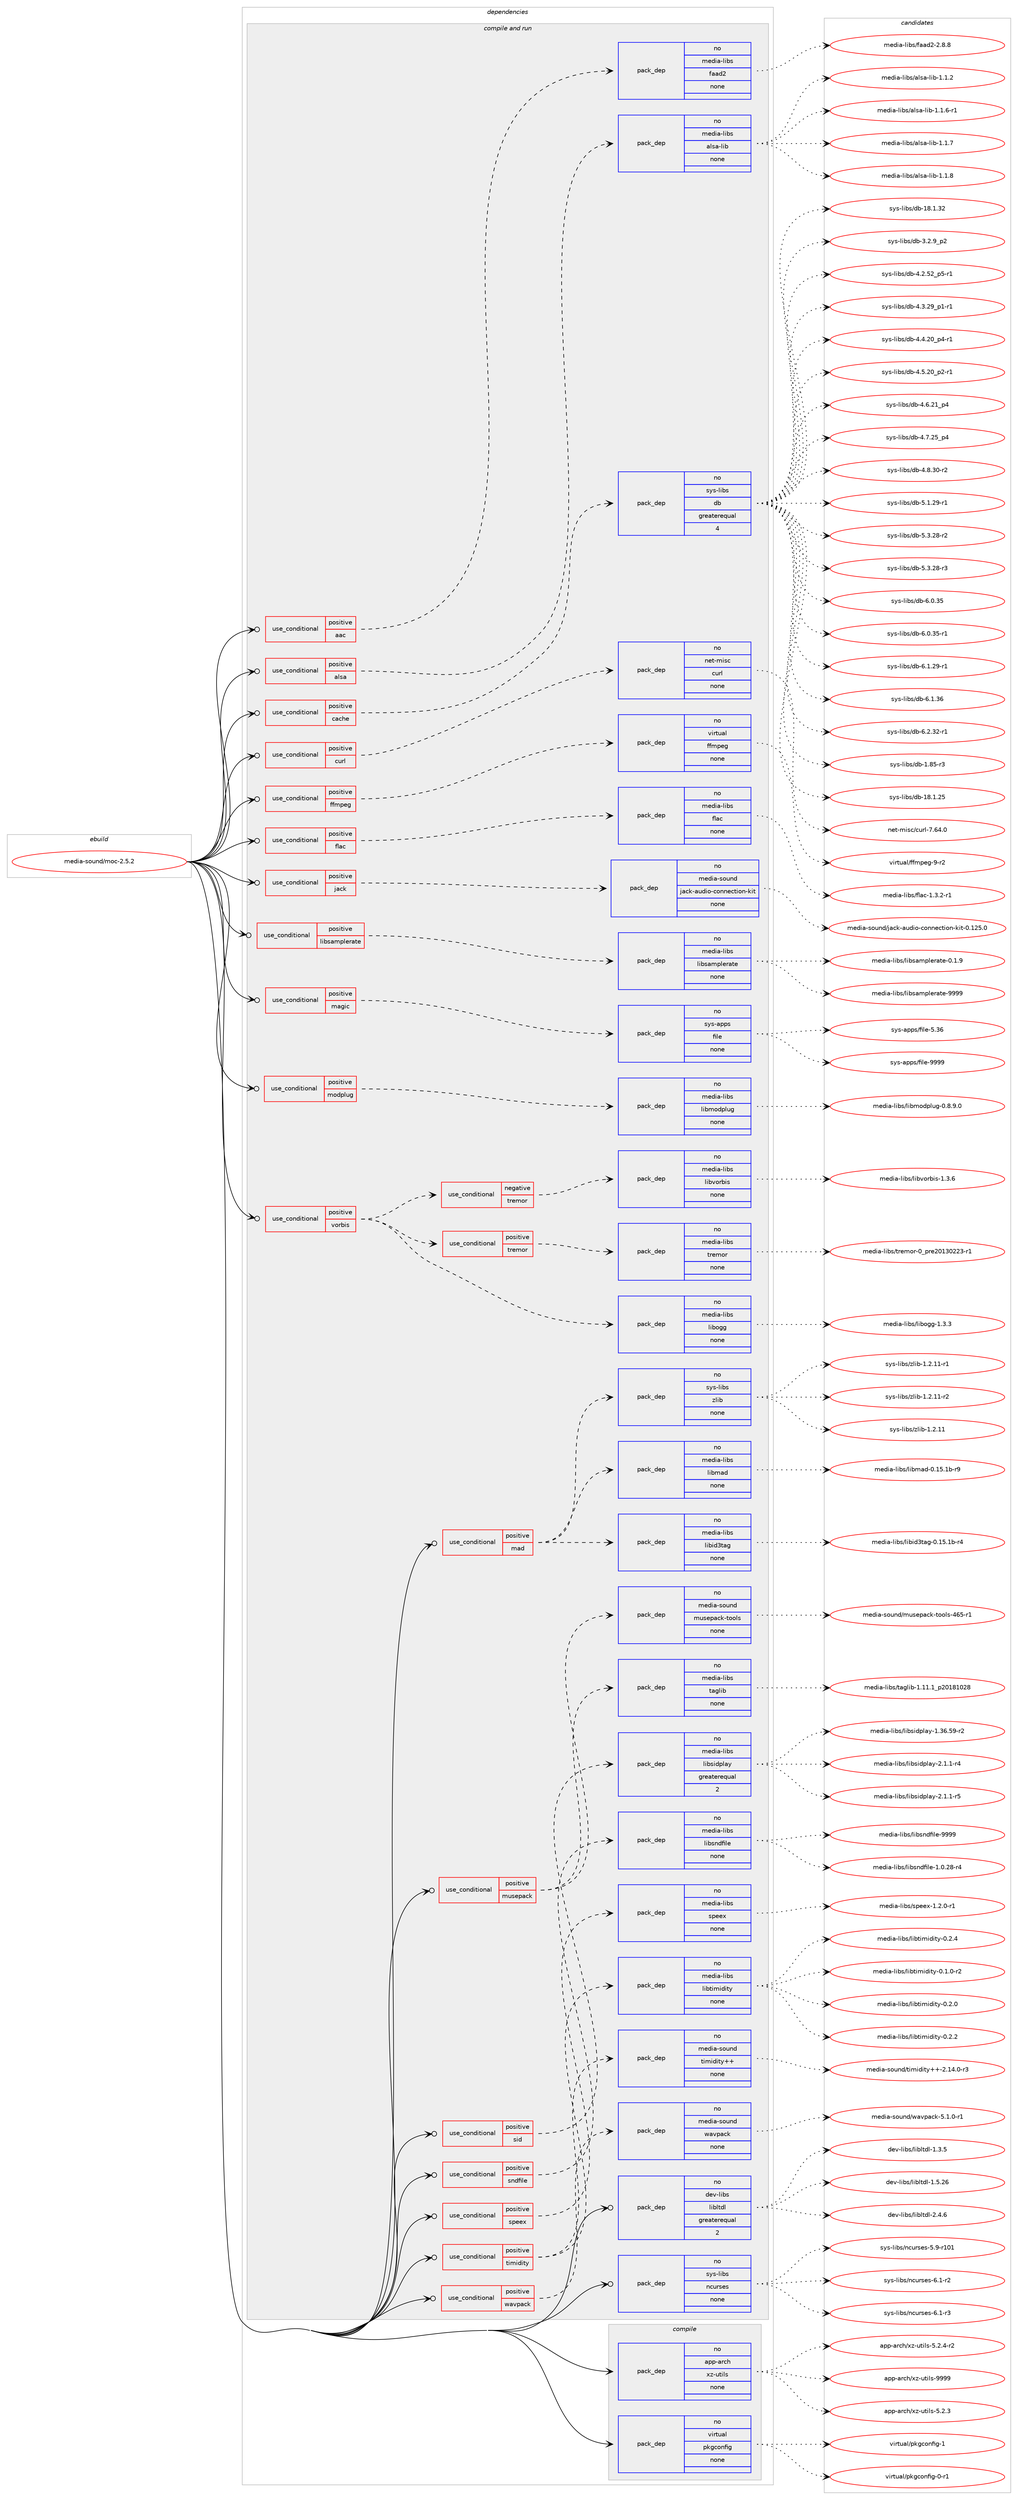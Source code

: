digraph prolog {

# *************
# Graph options
# *************

newrank=true;
concentrate=true;
compound=true;
graph [rankdir=LR,fontname=Helvetica,fontsize=10,ranksep=1.5];#, ranksep=2.5, nodesep=0.2];
edge  [arrowhead=vee];
node  [fontname=Helvetica,fontsize=10];

# **********
# The ebuild
# **********

subgraph cluster_leftcol {
color=gray;
rank=same;
label=<<i>ebuild</i>>;
id [label="media-sound/moc-2.5.2", color=red, width=4, href="../media-sound/moc-2.5.2.svg"];
}

# ****************
# The dependencies
# ****************

subgraph cluster_midcol {
color=gray;
label=<<i>dependencies</i>>;
subgraph cluster_compile {
fillcolor="#eeeeee";
style=filled;
label=<<i>compile</i>>;
subgraph pack1163943 {
dependency1627720 [label=<<TABLE BORDER="0" CELLBORDER="1" CELLSPACING="0" CELLPADDING="4" WIDTH="220"><TR><TD ROWSPAN="6" CELLPADDING="30">pack_dep</TD></TR><TR><TD WIDTH="110">no</TD></TR><TR><TD>app-arch</TD></TR><TR><TD>xz-utils</TD></TR><TR><TD>none</TD></TR><TR><TD></TD></TR></TABLE>>, shape=none, color=blue];
}
id:e -> dependency1627720:w [weight=20,style="solid",arrowhead="vee"];
subgraph pack1163944 {
dependency1627721 [label=<<TABLE BORDER="0" CELLBORDER="1" CELLSPACING="0" CELLPADDING="4" WIDTH="220"><TR><TD ROWSPAN="6" CELLPADDING="30">pack_dep</TD></TR><TR><TD WIDTH="110">no</TD></TR><TR><TD>virtual</TD></TR><TR><TD>pkgconfig</TD></TR><TR><TD>none</TD></TR><TR><TD></TD></TR></TABLE>>, shape=none, color=blue];
}
id:e -> dependency1627721:w [weight=20,style="solid",arrowhead="vee"];
}
subgraph cluster_compileandrun {
fillcolor="#eeeeee";
style=filled;
label=<<i>compile and run</i>>;
subgraph cond437500 {
dependency1627722 [label=<<TABLE BORDER="0" CELLBORDER="1" CELLSPACING="0" CELLPADDING="4"><TR><TD ROWSPAN="3" CELLPADDING="10">use_conditional</TD></TR><TR><TD>positive</TD></TR><TR><TD>aac</TD></TR></TABLE>>, shape=none, color=red];
subgraph pack1163945 {
dependency1627723 [label=<<TABLE BORDER="0" CELLBORDER="1" CELLSPACING="0" CELLPADDING="4" WIDTH="220"><TR><TD ROWSPAN="6" CELLPADDING="30">pack_dep</TD></TR><TR><TD WIDTH="110">no</TD></TR><TR><TD>media-libs</TD></TR><TR><TD>faad2</TD></TR><TR><TD>none</TD></TR><TR><TD></TD></TR></TABLE>>, shape=none, color=blue];
}
dependency1627722:e -> dependency1627723:w [weight=20,style="dashed",arrowhead="vee"];
}
id:e -> dependency1627722:w [weight=20,style="solid",arrowhead="odotvee"];
subgraph cond437501 {
dependency1627724 [label=<<TABLE BORDER="0" CELLBORDER="1" CELLSPACING="0" CELLPADDING="4"><TR><TD ROWSPAN="3" CELLPADDING="10">use_conditional</TD></TR><TR><TD>positive</TD></TR><TR><TD>alsa</TD></TR></TABLE>>, shape=none, color=red];
subgraph pack1163946 {
dependency1627725 [label=<<TABLE BORDER="0" CELLBORDER="1" CELLSPACING="0" CELLPADDING="4" WIDTH="220"><TR><TD ROWSPAN="6" CELLPADDING="30">pack_dep</TD></TR><TR><TD WIDTH="110">no</TD></TR><TR><TD>media-libs</TD></TR><TR><TD>alsa-lib</TD></TR><TR><TD>none</TD></TR><TR><TD></TD></TR></TABLE>>, shape=none, color=blue];
}
dependency1627724:e -> dependency1627725:w [weight=20,style="dashed",arrowhead="vee"];
}
id:e -> dependency1627724:w [weight=20,style="solid",arrowhead="odotvee"];
subgraph cond437502 {
dependency1627726 [label=<<TABLE BORDER="0" CELLBORDER="1" CELLSPACING="0" CELLPADDING="4"><TR><TD ROWSPAN="3" CELLPADDING="10">use_conditional</TD></TR><TR><TD>positive</TD></TR><TR><TD>cache</TD></TR></TABLE>>, shape=none, color=red];
subgraph pack1163947 {
dependency1627727 [label=<<TABLE BORDER="0" CELLBORDER="1" CELLSPACING="0" CELLPADDING="4" WIDTH="220"><TR><TD ROWSPAN="6" CELLPADDING="30">pack_dep</TD></TR><TR><TD WIDTH="110">no</TD></TR><TR><TD>sys-libs</TD></TR><TR><TD>db</TD></TR><TR><TD>greaterequal</TD></TR><TR><TD>4</TD></TR></TABLE>>, shape=none, color=blue];
}
dependency1627726:e -> dependency1627727:w [weight=20,style="dashed",arrowhead="vee"];
}
id:e -> dependency1627726:w [weight=20,style="solid",arrowhead="odotvee"];
subgraph cond437503 {
dependency1627728 [label=<<TABLE BORDER="0" CELLBORDER="1" CELLSPACING="0" CELLPADDING="4"><TR><TD ROWSPAN="3" CELLPADDING="10">use_conditional</TD></TR><TR><TD>positive</TD></TR><TR><TD>curl</TD></TR></TABLE>>, shape=none, color=red];
subgraph pack1163948 {
dependency1627729 [label=<<TABLE BORDER="0" CELLBORDER="1" CELLSPACING="0" CELLPADDING="4" WIDTH="220"><TR><TD ROWSPAN="6" CELLPADDING="30">pack_dep</TD></TR><TR><TD WIDTH="110">no</TD></TR><TR><TD>net-misc</TD></TR><TR><TD>curl</TD></TR><TR><TD>none</TD></TR><TR><TD></TD></TR></TABLE>>, shape=none, color=blue];
}
dependency1627728:e -> dependency1627729:w [weight=20,style="dashed",arrowhead="vee"];
}
id:e -> dependency1627728:w [weight=20,style="solid",arrowhead="odotvee"];
subgraph cond437504 {
dependency1627730 [label=<<TABLE BORDER="0" CELLBORDER="1" CELLSPACING="0" CELLPADDING="4"><TR><TD ROWSPAN="3" CELLPADDING="10">use_conditional</TD></TR><TR><TD>positive</TD></TR><TR><TD>ffmpeg</TD></TR></TABLE>>, shape=none, color=red];
subgraph pack1163949 {
dependency1627731 [label=<<TABLE BORDER="0" CELLBORDER="1" CELLSPACING="0" CELLPADDING="4" WIDTH="220"><TR><TD ROWSPAN="6" CELLPADDING="30">pack_dep</TD></TR><TR><TD WIDTH="110">no</TD></TR><TR><TD>virtual</TD></TR><TR><TD>ffmpeg</TD></TR><TR><TD>none</TD></TR><TR><TD></TD></TR></TABLE>>, shape=none, color=blue];
}
dependency1627730:e -> dependency1627731:w [weight=20,style="dashed",arrowhead="vee"];
}
id:e -> dependency1627730:w [weight=20,style="solid",arrowhead="odotvee"];
subgraph cond437505 {
dependency1627732 [label=<<TABLE BORDER="0" CELLBORDER="1" CELLSPACING="0" CELLPADDING="4"><TR><TD ROWSPAN="3" CELLPADDING="10">use_conditional</TD></TR><TR><TD>positive</TD></TR><TR><TD>flac</TD></TR></TABLE>>, shape=none, color=red];
subgraph pack1163950 {
dependency1627733 [label=<<TABLE BORDER="0" CELLBORDER="1" CELLSPACING="0" CELLPADDING="4" WIDTH="220"><TR><TD ROWSPAN="6" CELLPADDING="30">pack_dep</TD></TR><TR><TD WIDTH="110">no</TD></TR><TR><TD>media-libs</TD></TR><TR><TD>flac</TD></TR><TR><TD>none</TD></TR><TR><TD></TD></TR></TABLE>>, shape=none, color=blue];
}
dependency1627732:e -> dependency1627733:w [weight=20,style="dashed",arrowhead="vee"];
}
id:e -> dependency1627732:w [weight=20,style="solid",arrowhead="odotvee"];
subgraph cond437506 {
dependency1627734 [label=<<TABLE BORDER="0" CELLBORDER="1" CELLSPACING="0" CELLPADDING="4"><TR><TD ROWSPAN="3" CELLPADDING="10">use_conditional</TD></TR><TR><TD>positive</TD></TR><TR><TD>jack</TD></TR></TABLE>>, shape=none, color=red];
subgraph pack1163951 {
dependency1627735 [label=<<TABLE BORDER="0" CELLBORDER="1" CELLSPACING="0" CELLPADDING="4" WIDTH="220"><TR><TD ROWSPAN="6" CELLPADDING="30">pack_dep</TD></TR><TR><TD WIDTH="110">no</TD></TR><TR><TD>media-sound</TD></TR><TR><TD>jack-audio-connection-kit</TD></TR><TR><TD>none</TD></TR><TR><TD></TD></TR></TABLE>>, shape=none, color=blue];
}
dependency1627734:e -> dependency1627735:w [weight=20,style="dashed",arrowhead="vee"];
}
id:e -> dependency1627734:w [weight=20,style="solid",arrowhead="odotvee"];
subgraph cond437507 {
dependency1627736 [label=<<TABLE BORDER="0" CELLBORDER="1" CELLSPACING="0" CELLPADDING="4"><TR><TD ROWSPAN="3" CELLPADDING="10">use_conditional</TD></TR><TR><TD>positive</TD></TR><TR><TD>libsamplerate</TD></TR></TABLE>>, shape=none, color=red];
subgraph pack1163952 {
dependency1627737 [label=<<TABLE BORDER="0" CELLBORDER="1" CELLSPACING="0" CELLPADDING="4" WIDTH="220"><TR><TD ROWSPAN="6" CELLPADDING="30">pack_dep</TD></TR><TR><TD WIDTH="110">no</TD></TR><TR><TD>media-libs</TD></TR><TR><TD>libsamplerate</TD></TR><TR><TD>none</TD></TR><TR><TD></TD></TR></TABLE>>, shape=none, color=blue];
}
dependency1627736:e -> dependency1627737:w [weight=20,style="dashed",arrowhead="vee"];
}
id:e -> dependency1627736:w [weight=20,style="solid",arrowhead="odotvee"];
subgraph cond437508 {
dependency1627738 [label=<<TABLE BORDER="0" CELLBORDER="1" CELLSPACING="0" CELLPADDING="4"><TR><TD ROWSPAN="3" CELLPADDING="10">use_conditional</TD></TR><TR><TD>positive</TD></TR><TR><TD>mad</TD></TR></TABLE>>, shape=none, color=red];
subgraph pack1163953 {
dependency1627739 [label=<<TABLE BORDER="0" CELLBORDER="1" CELLSPACING="0" CELLPADDING="4" WIDTH="220"><TR><TD ROWSPAN="6" CELLPADDING="30">pack_dep</TD></TR><TR><TD WIDTH="110">no</TD></TR><TR><TD>media-libs</TD></TR><TR><TD>libmad</TD></TR><TR><TD>none</TD></TR><TR><TD></TD></TR></TABLE>>, shape=none, color=blue];
}
dependency1627738:e -> dependency1627739:w [weight=20,style="dashed",arrowhead="vee"];
subgraph pack1163954 {
dependency1627740 [label=<<TABLE BORDER="0" CELLBORDER="1" CELLSPACING="0" CELLPADDING="4" WIDTH="220"><TR><TD ROWSPAN="6" CELLPADDING="30">pack_dep</TD></TR><TR><TD WIDTH="110">no</TD></TR><TR><TD>sys-libs</TD></TR><TR><TD>zlib</TD></TR><TR><TD>none</TD></TR><TR><TD></TD></TR></TABLE>>, shape=none, color=blue];
}
dependency1627738:e -> dependency1627740:w [weight=20,style="dashed",arrowhead="vee"];
subgraph pack1163955 {
dependency1627741 [label=<<TABLE BORDER="0" CELLBORDER="1" CELLSPACING="0" CELLPADDING="4" WIDTH="220"><TR><TD ROWSPAN="6" CELLPADDING="30">pack_dep</TD></TR><TR><TD WIDTH="110">no</TD></TR><TR><TD>media-libs</TD></TR><TR><TD>libid3tag</TD></TR><TR><TD>none</TD></TR><TR><TD></TD></TR></TABLE>>, shape=none, color=blue];
}
dependency1627738:e -> dependency1627741:w [weight=20,style="dashed",arrowhead="vee"];
}
id:e -> dependency1627738:w [weight=20,style="solid",arrowhead="odotvee"];
subgraph cond437509 {
dependency1627742 [label=<<TABLE BORDER="0" CELLBORDER="1" CELLSPACING="0" CELLPADDING="4"><TR><TD ROWSPAN="3" CELLPADDING="10">use_conditional</TD></TR><TR><TD>positive</TD></TR><TR><TD>magic</TD></TR></TABLE>>, shape=none, color=red];
subgraph pack1163956 {
dependency1627743 [label=<<TABLE BORDER="0" CELLBORDER="1" CELLSPACING="0" CELLPADDING="4" WIDTH="220"><TR><TD ROWSPAN="6" CELLPADDING="30">pack_dep</TD></TR><TR><TD WIDTH="110">no</TD></TR><TR><TD>sys-apps</TD></TR><TR><TD>file</TD></TR><TR><TD>none</TD></TR><TR><TD></TD></TR></TABLE>>, shape=none, color=blue];
}
dependency1627742:e -> dependency1627743:w [weight=20,style="dashed",arrowhead="vee"];
}
id:e -> dependency1627742:w [weight=20,style="solid",arrowhead="odotvee"];
subgraph cond437510 {
dependency1627744 [label=<<TABLE BORDER="0" CELLBORDER="1" CELLSPACING="0" CELLPADDING="4"><TR><TD ROWSPAN="3" CELLPADDING="10">use_conditional</TD></TR><TR><TD>positive</TD></TR><TR><TD>modplug</TD></TR></TABLE>>, shape=none, color=red];
subgraph pack1163957 {
dependency1627745 [label=<<TABLE BORDER="0" CELLBORDER="1" CELLSPACING="0" CELLPADDING="4" WIDTH="220"><TR><TD ROWSPAN="6" CELLPADDING="30">pack_dep</TD></TR><TR><TD WIDTH="110">no</TD></TR><TR><TD>media-libs</TD></TR><TR><TD>libmodplug</TD></TR><TR><TD>none</TD></TR><TR><TD></TD></TR></TABLE>>, shape=none, color=blue];
}
dependency1627744:e -> dependency1627745:w [weight=20,style="dashed",arrowhead="vee"];
}
id:e -> dependency1627744:w [weight=20,style="solid",arrowhead="odotvee"];
subgraph cond437511 {
dependency1627746 [label=<<TABLE BORDER="0" CELLBORDER="1" CELLSPACING="0" CELLPADDING="4"><TR><TD ROWSPAN="3" CELLPADDING="10">use_conditional</TD></TR><TR><TD>positive</TD></TR><TR><TD>musepack</TD></TR></TABLE>>, shape=none, color=red];
subgraph pack1163958 {
dependency1627747 [label=<<TABLE BORDER="0" CELLBORDER="1" CELLSPACING="0" CELLPADDING="4" WIDTH="220"><TR><TD ROWSPAN="6" CELLPADDING="30">pack_dep</TD></TR><TR><TD WIDTH="110">no</TD></TR><TR><TD>media-sound</TD></TR><TR><TD>musepack-tools</TD></TR><TR><TD>none</TD></TR><TR><TD></TD></TR></TABLE>>, shape=none, color=blue];
}
dependency1627746:e -> dependency1627747:w [weight=20,style="dashed",arrowhead="vee"];
subgraph pack1163959 {
dependency1627748 [label=<<TABLE BORDER="0" CELLBORDER="1" CELLSPACING="0" CELLPADDING="4" WIDTH="220"><TR><TD ROWSPAN="6" CELLPADDING="30">pack_dep</TD></TR><TR><TD WIDTH="110">no</TD></TR><TR><TD>media-libs</TD></TR><TR><TD>taglib</TD></TR><TR><TD>none</TD></TR><TR><TD></TD></TR></TABLE>>, shape=none, color=blue];
}
dependency1627746:e -> dependency1627748:w [weight=20,style="dashed",arrowhead="vee"];
}
id:e -> dependency1627746:w [weight=20,style="solid",arrowhead="odotvee"];
subgraph cond437512 {
dependency1627749 [label=<<TABLE BORDER="0" CELLBORDER="1" CELLSPACING="0" CELLPADDING="4"><TR><TD ROWSPAN="3" CELLPADDING="10">use_conditional</TD></TR><TR><TD>positive</TD></TR><TR><TD>sid</TD></TR></TABLE>>, shape=none, color=red];
subgraph pack1163960 {
dependency1627750 [label=<<TABLE BORDER="0" CELLBORDER="1" CELLSPACING="0" CELLPADDING="4" WIDTH="220"><TR><TD ROWSPAN="6" CELLPADDING="30">pack_dep</TD></TR><TR><TD WIDTH="110">no</TD></TR><TR><TD>media-libs</TD></TR><TR><TD>libsidplay</TD></TR><TR><TD>greaterequal</TD></TR><TR><TD>2</TD></TR></TABLE>>, shape=none, color=blue];
}
dependency1627749:e -> dependency1627750:w [weight=20,style="dashed",arrowhead="vee"];
}
id:e -> dependency1627749:w [weight=20,style="solid",arrowhead="odotvee"];
subgraph cond437513 {
dependency1627751 [label=<<TABLE BORDER="0" CELLBORDER="1" CELLSPACING="0" CELLPADDING="4"><TR><TD ROWSPAN="3" CELLPADDING="10">use_conditional</TD></TR><TR><TD>positive</TD></TR><TR><TD>sndfile</TD></TR></TABLE>>, shape=none, color=red];
subgraph pack1163961 {
dependency1627752 [label=<<TABLE BORDER="0" CELLBORDER="1" CELLSPACING="0" CELLPADDING="4" WIDTH="220"><TR><TD ROWSPAN="6" CELLPADDING="30">pack_dep</TD></TR><TR><TD WIDTH="110">no</TD></TR><TR><TD>media-libs</TD></TR><TR><TD>libsndfile</TD></TR><TR><TD>none</TD></TR><TR><TD></TD></TR></TABLE>>, shape=none, color=blue];
}
dependency1627751:e -> dependency1627752:w [weight=20,style="dashed",arrowhead="vee"];
}
id:e -> dependency1627751:w [weight=20,style="solid",arrowhead="odotvee"];
subgraph cond437514 {
dependency1627753 [label=<<TABLE BORDER="0" CELLBORDER="1" CELLSPACING="0" CELLPADDING="4"><TR><TD ROWSPAN="3" CELLPADDING="10">use_conditional</TD></TR><TR><TD>positive</TD></TR><TR><TD>speex</TD></TR></TABLE>>, shape=none, color=red];
subgraph pack1163962 {
dependency1627754 [label=<<TABLE BORDER="0" CELLBORDER="1" CELLSPACING="0" CELLPADDING="4" WIDTH="220"><TR><TD ROWSPAN="6" CELLPADDING="30">pack_dep</TD></TR><TR><TD WIDTH="110">no</TD></TR><TR><TD>media-libs</TD></TR><TR><TD>speex</TD></TR><TR><TD>none</TD></TR><TR><TD></TD></TR></TABLE>>, shape=none, color=blue];
}
dependency1627753:e -> dependency1627754:w [weight=20,style="dashed",arrowhead="vee"];
}
id:e -> dependency1627753:w [weight=20,style="solid",arrowhead="odotvee"];
subgraph cond437515 {
dependency1627755 [label=<<TABLE BORDER="0" CELLBORDER="1" CELLSPACING="0" CELLPADDING="4"><TR><TD ROWSPAN="3" CELLPADDING="10">use_conditional</TD></TR><TR><TD>positive</TD></TR><TR><TD>timidity</TD></TR></TABLE>>, shape=none, color=red];
subgraph pack1163963 {
dependency1627756 [label=<<TABLE BORDER="0" CELLBORDER="1" CELLSPACING="0" CELLPADDING="4" WIDTH="220"><TR><TD ROWSPAN="6" CELLPADDING="30">pack_dep</TD></TR><TR><TD WIDTH="110">no</TD></TR><TR><TD>media-libs</TD></TR><TR><TD>libtimidity</TD></TR><TR><TD>none</TD></TR><TR><TD></TD></TR></TABLE>>, shape=none, color=blue];
}
dependency1627755:e -> dependency1627756:w [weight=20,style="dashed",arrowhead="vee"];
subgraph pack1163964 {
dependency1627757 [label=<<TABLE BORDER="0" CELLBORDER="1" CELLSPACING="0" CELLPADDING="4" WIDTH="220"><TR><TD ROWSPAN="6" CELLPADDING="30">pack_dep</TD></TR><TR><TD WIDTH="110">no</TD></TR><TR><TD>media-sound</TD></TR><TR><TD>timidity++</TD></TR><TR><TD>none</TD></TR><TR><TD></TD></TR></TABLE>>, shape=none, color=blue];
}
dependency1627755:e -> dependency1627757:w [weight=20,style="dashed",arrowhead="vee"];
}
id:e -> dependency1627755:w [weight=20,style="solid",arrowhead="odotvee"];
subgraph cond437516 {
dependency1627758 [label=<<TABLE BORDER="0" CELLBORDER="1" CELLSPACING="0" CELLPADDING="4"><TR><TD ROWSPAN="3" CELLPADDING="10">use_conditional</TD></TR><TR><TD>positive</TD></TR><TR><TD>vorbis</TD></TR></TABLE>>, shape=none, color=red];
subgraph pack1163965 {
dependency1627759 [label=<<TABLE BORDER="0" CELLBORDER="1" CELLSPACING="0" CELLPADDING="4" WIDTH="220"><TR><TD ROWSPAN="6" CELLPADDING="30">pack_dep</TD></TR><TR><TD WIDTH="110">no</TD></TR><TR><TD>media-libs</TD></TR><TR><TD>libogg</TD></TR><TR><TD>none</TD></TR><TR><TD></TD></TR></TABLE>>, shape=none, color=blue];
}
dependency1627758:e -> dependency1627759:w [weight=20,style="dashed",arrowhead="vee"];
subgraph cond437517 {
dependency1627760 [label=<<TABLE BORDER="0" CELLBORDER="1" CELLSPACING="0" CELLPADDING="4"><TR><TD ROWSPAN="3" CELLPADDING="10">use_conditional</TD></TR><TR><TD>positive</TD></TR><TR><TD>tremor</TD></TR></TABLE>>, shape=none, color=red];
subgraph pack1163966 {
dependency1627761 [label=<<TABLE BORDER="0" CELLBORDER="1" CELLSPACING="0" CELLPADDING="4" WIDTH="220"><TR><TD ROWSPAN="6" CELLPADDING="30">pack_dep</TD></TR><TR><TD WIDTH="110">no</TD></TR><TR><TD>media-libs</TD></TR><TR><TD>tremor</TD></TR><TR><TD>none</TD></TR><TR><TD></TD></TR></TABLE>>, shape=none, color=blue];
}
dependency1627760:e -> dependency1627761:w [weight=20,style="dashed",arrowhead="vee"];
}
dependency1627758:e -> dependency1627760:w [weight=20,style="dashed",arrowhead="vee"];
subgraph cond437518 {
dependency1627762 [label=<<TABLE BORDER="0" CELLBORDER="1" CELLSPACING="0" CELLPADDING="4"><TR><TD ROWSPAN="3" CELLPADDING="10">use_conditional</TD></TR><TR><TD>negative</TD></TR><TR><TD>tremor</TD></TR></TABLE>>, shape=none, color=red];
subgraph pack1163967 {
dependency1627763 [label=<<TABLE BORDER="0" CELLBORDER="1" CELLSPACING="0" CELLPADDING="4" WIDTH="220"><TR><TD ROWSPAN="6" CELLPADDING="30">pack_dep</TD></TR><TR><TD WIDTH="110">no</TD></TR><TR><TD>media-libs</TD></TR><TR><TD>libvorbis</TD></TR><TR><TD>none</TD></TR><TR><TD></TD></TR></TABLE>>, shape=none, color=blue];
}
dependency1627762:e -> dependency1627763:w [weight=20,style="dashed",arrowhead="vee"];
}
dependency1627758:e -> dependency1627762:w [weight=20,style="dashed",arrowhead="vee"];
}
id:e -> dependency1627758:w [weight=20,style="solid",arrowhead="odotvee"];
subgraph cond437519 {
dependency1627764 [label=<<TABLE BORDER="0" CELLBORDER="1" CELLSPACING="0" CELLPADDING="4"><TR><TD ROWSPAN="3" CELLPADDING="10">use_conditional</TD></TR><TR><TD>positive</TD></TR><TR><TD>wavpack</TD></TR></TABLE>>, shape=none, color=red];
subgraph pack1163968 {
dependency1627765 [label=<<TABLE BORDER="0" CELLBORDER="1" CELLSPACING="0" CELLPADDING="4" WIDTH="220"><TR><TD ROWSPAN="6" CELLPADDING="30">pack_dep</TD></TR><TR><TD WIDTH="110">no</TD></TR><TR><TD>media-sound</TD></TR><TR><TD>wavpack</TD></TR><TR><TD>none</TD></TR><TR><TD></TD></TR></TABLE>>, shape=none, color=blue];
}
dependency1627764:e -> dependency1627765:w [weight=20,style="dashed",arrowhead="vee"];
}
id:e -> dependency1627764:w [weight=20,style="solid",arrowhead="odotvee"];
subgraph pack1163969 {
dependency1627766 [label=<<TABLE BORDER="0" CELLBORDER="1" CELLSPACING="0" CELLPADDING="4" WIDTH="220"><TR><TD ROWSPAN="6" CELLPADDING="30">pack_dep</TD></TR><TR><TD WIDTH="110">no</TD></TR><TR><TD>dev-libs</TD></TR><TR><TD>libltdl</TD></TR><TR><TD>greaterequal</TD></TR><TR><TD>2</TD></TR></TABLE>>, shape=none, color=blue];
}
id:e -> dependency1627766:w [weight=20,style="solid",arrowhead="odotvee"];
subgraph pack1163970 {
dependency1627767 [label=<<TABLE BORDER="0" CELLBORDER="1" CELLSPACING="0" CELLPADDING="4" WIDTH="220"><TR><TD ROWSPAN="6" CELLPADDING="30">pack_dep</TD></TR><TR><TD WIDTH="110">no</TD></TR><TR><TD>sys-libs</TD></TR><TR><TD>ncurses</TD></TR><TR><TD>none</TD></TR><TR><TD></TD></TR></TABLE>>, shape=none, color=blue];
}
id:e -> dependency1627767:w [weight=20,style="solid",arrowhead="odotvee"];
}
subgraph cluster_run {
fillcolor="#eeeeee";
style=filled;
label=<<i>run</i>>;
}
}

# **************
# The candidates
# **************

subgraph cluster_choices {
rank=same;
color=gray;
label=<<i>candidates</i>>;

subgraph choice1163943 {
color=black;
nodesep=1;
choice971121124597114991044712012245117116105108115455346504651 [label="app-arch/xz-utils-5.2.3", color=red, width=4,href="../app-arch/xz-utils-5.2.3.svg"];
choice9711211245971149910447120122451171161051081154553465046524511450 [label="app-arch/xz-utils-5.2.4-r2", color=red, width=4,href="../app-arch/xz-utils-5.2.4-r2.svg"];
choice9711211245971149910447120122451171161051081154557575757 [label="app-arch/xz-utils-9999", color=red, width=4,href="../app-arch/xz-utils-9999.svg"];
dependency1627720:e -> choice971121124597114991044712012245117116105108115455346504651:w [style=dotted,weight="100"];
dependency1627720:e -> choice9711211245971149910447120122451171161051081154553465046524511450:w [style=dotted,weight="100"];
dependency1627720:e -> choice9711211245971149910447120122451171161051081154557575757:w [style=dotted,weight="100"];
}
subgraph choice1163944 {
color=black;
nodesep=1;
choice11810511411611797108471121071039911111010210510345484511449 [label="virtual/pkgconfig-0-r1", color=red, width=4,href="../virtual/pkgconfig-0-r1.svg"];
choice1181051141161179710847112107103991111101021051034549 [label="virtual/pkgconfig-1", color=red, width=4,href="../virtual/pkgconfig-1.svg"];
dependency1627721:e -> choice11810511411611797108471121071039911111010210510345484511449:w [style=dotted,weight="100"];
dependency1627721:e -> choice1181051141161179710847112107103991111101021051034549:w [style=dotted,weight="100"];
}
subgraph choice1163945 {
color=black;
nodesep=1;
choice10910110010597451081059811547102979710050455046564656 [label="media-libs/faad2-2.8.8", color=red, width=4,href="../media-libs/faad2-2.8.8.svg"];
dependency1627723:e -> choice10910110010597451081059811547102979710050455046564656:w [style=dotted,weight="100"];
}
subgraph choice1163946 {
color=black;
nodesep=1;
choice1091011001059745108105981154797108115974510810598454946494650 [label="media-libs/alsa-lib-1.1.2", color=red, width=4,href="../media-libs/alsa-lib-1.1.2.svg"];
choice10910110010597451081059811547971081159745108105984549464946544511449 [label="media-libs/alsa-lib-1.1.6-r1", color=red, width=4,href="../media-libs/alsa-lib-1.1.6-r1.svg"];
choice1091011001059745108105981154797108115974510810598454946494655 [label="media-libs/alsa-lib-1.1.7", color=red, width=4,href="../media-libs/alsa-lib-1.1.7.svg"];
choice1091011001059745108105981154797108115974510810598454946494656 [label="media-libs/alsa-lib-1.1.8", color=red, width=4,href="../media-libs/alsa-lib-1.1.8.svg"];
dependency1627725:e -> choice1091011001059745108105981154797108115974510810598454946494650:w [style=dotted,weight="100"];
dependency1627725:e -> choice10910110010597451081059811547971081159745108105984549464946544511449:w [style=dotted,weight="100"];
dependency1627725:e -> choice1091011001059745108105981154797108115974510810598454946494655:w [style=dotted,weight="100"];
dependency1627725:e -> choice1091011001059745108105981154797108115974510810598454946494656:w [style=dotted,weight="100"];
}
subgraph choice1163947 {
color=black;
nodesep=1;
choice1151211154510810598115471009845494656534511451 [label="sys-libs/db-1.85-r3", color=red, width=4,href="../sys-libs/db-1.85-r3.svg"];
choice115121115451081059811547100984549564649465053 [label="sys-libs/db-18.1.25", color=red, width=4,href="../sys-libs/db-18.1.25.svg"];
choice115121115451081059811547100984549564649465150 [label="sys-libs/db-18.1.32", color=red, width=4,href="../sys-libs/db-18.1.32.svg"];
choice115121115451081059811547100984551465046579511250 [label="sys-libs/db-3.2.9_p2", color=red, width=4,href="../sys-libs/db-3.2.9_p2.svg"];
choice115121115451081059811547100984552465046535095112534511449 [label="sys-libs/db-4.2.52_p5-r1", color=red, width=4,href="../sys-libs/db-4.2.52_p5-r1.svg"];
choice115121115451081059811547100984552465146505795112494511449 [label="sys-libs/db-4.3.29_p1-r1", color=red, width=4,href="../sys-libs/db-4.3.29_p1-r1.svg"];
choice115121115451081059811547100984552465246504895112524511449 [label="sys-libs/db-4.4.20_p4-r1", color=red, width=4,href="../sys-libs/db-4.4.20_p4-r1.svg"];
choice115121115451081059811547100984552465346504895112504511449 [label="sys-libs/db-4.5.20_p2-r1", color=red, width=4,href="../sys-libs/db-4.5.20_p2-r1.svg"];
choice11512111545108105981154710098455246544650499511252 [label="sys-libs/db-4.6.21_p4", color=red, width=4,href="../sys-libs/db-4.6.21_p4.svg"];
choice11512111545108105981154710098455246554650539511252 [label="sys-libs/db-4.7.25_p4", color=red, width=4,href="../sys-libs/db-4.7.25_p4.svg"];
choice11512111545108105981154710098455246564651484511450 [label="sys-libs/db-4.8.30-r2", color=red, width=4,href="../sys-libs/db-4.8.30-r2.svg"];
choice11512111545108105981154710098455346494650574511449 [label="sys-libs/db-5.1.29-r1", color=red, width=4,href="../sys-libs/db-5.1.29-r1.svg"];
choice11512111545108105981154710098455346514650564511450 [label="sys-libs/db-5.3.28-r2", color=red, width=4,href="../sys-libs/db-5.3.28-r2.svg"];
choice11512111545108105981154710098455346514650564511451 [label="sys-libs/db-5.3.28-r3", color=red, width=4,href="../sys-libs/db-5.3.28-r3.svg"];
choice1151211154510810598115471009845544648465153 [label="sys-libs/db-6.0.35", color=red, width=4,href="../sys-libs/db-6.0.35.svg"];
choice11512111545108105981154710098455446484651534511449 [label="sys-libs/db-6.0.35-r1", color=red, width=4,href="../sys-libs/db-6.0.35-r1.svg"];
choice11512111545108105981154710098455446494650574511449 [label="sys-libs/db-6.1.29-r1", color=red, width=4,href="../sys-libs/db-6.1.29-r1.svg"];
choice1151211154510810598115471009845544649465154 [label="sys-libs/db-6.1.36", color=red, width=4,href="../sys-libs/db-6.1.36.svg"];
choice11512111545108105981154710098455446504651504511449 [label="sys-libs/db-6.2.32-r1", color=red, width=4,href="../sys-libs/db-6.2.32-r1.svg"];
dependency1627727:e -> choice1151211154510810598115471009845494656534511451:w [style=dotted,weight="100"];
dependency1627727:e -> choice115121115451081059811547100984549564649465053:w [style=dotted,weight="100"];
dependency1627727:e -> choice115121115451081059811547100984549564649465150:w [style=dotted,weight="100"];
dependency1627727:e -> choice115121115451081059811547100984551465046579511250:w [style=dotted,weight="100"];
dependency1627727:e -> choice115121115451081059811547100984552465046535095112534511449:w [style=dotted,weight="100"];
dependency1627727:e -> choice115121115451081059811547100984552465146505795112494511449:w [style=dotted,weight="100"];
dependency1627727:e -> choice115121115451081059811547100984552465246504895112524511449:w [style=dotted,weight="100"];
dependency1627727:e -> choice115121115451081059811547100984552465346504895112504511449:w [style=dotted,weight="100"];
dependency1627727:e -> choice11512111545108105981154710098455246544650499511252:w [style=dotted,weight="100"];
dependency1627727:e -> choice11512111545108105981154710098455246554650539511252:w [style=dotted,weight="100"];
dependency1627727:e -> choice11512111545108105981154710098455246564651484511450:w [style=dotted,weight="100"];
dependency1627727:e -> choice11512111545108105981154710098455346494650574511449:w [style=dotted,weight="100"];
dependency1627727:e -> choice11512111545108105981154710098455346514650564511450:w [style=dotted,weight="100"];
dependency1627727:e -> choice11512111545108105981154710098455346514650564511451:w [style=dotted,weight="100"];
dependency1627727:e -> choice1151211154510810598115471009845544648465153:w [style=dotted,weight="100"];
dependency1627727:e -> choice11512111545108105981154710098455446484651534511449:w [style=dotted,weight="100"];
dependency1627727:e -> choice11512111545108105981154710098455446494650574511449:w [style=dotted,weight="100"];
dependency1627727:e -> choice1151211154510810598115471009845544649465154:w [style=dotted,weight="100"];
dependency1627727:e -> choice11512111545108105981154710098455446504651504511449:w [style=dotted,weight="100"];
}
subgraph choice1163948 {
color=black;
nodesep=1;
choice1101011164510910511599479911711410845554654524648 [label="net-misc/curl-7.64.0", color=red, width=4,href="../net-misc/curl-7.64.0.svg"];
dependency1627729:e -> choice1101011164510910511599479911711410845554654524648:w [style=dotted,weight="100"];
}
subgraph choice1163949 {
color=black;
nodesep=1;
choice118105114116117971084710210210911210110345574511450 [label="virtual/ffmpeg-9-r2", color=red, width=4,href="../virtual/ffmpeg-9-r2.svg"];
dependency1627731:e -> choice118105114116117971084710210210911210110345574511450:w [style=dotted,weight="100"];
}
subgraph choice1163950 {
color=black;
nodesep=1;
choice1091011001059745108105981154710210897994549465146504511449 [label="media-libs/flac-1.3.2-r1", color=red, width=4,href="../media-libs/flac-1.3.2-r1.svg"];
dependency1627733:e -> choice1091011001059745108105981154710210897994549465146504511449:w [style=dotted,weight="100"];
}
subgraph choice1163951 {
color=black;
nodesep=1;
choice10910110010597451151111171101004710697991074597117100105111459911111011010199116105111110451071051164548464950534648 [label="media-sound/jack-audio-connection-kit-0.125.0", color=red, width=4,href="../media-sound/jack-audio-connection-kit-0.125.0.svg"];
dependency1627735:e -> choice10910110010597451151111171101004710697991074597117100105111459911111011010199116105111110451071051164548464950534648:w [style=dotted,weight="100"];
}
subgraph choice1163952 {
color=black;
nodesep=1;
choice10910110010597451081059811547108105981159710911210810111497116101454846494657 [label="media-libs/libsamplerate-0.1.9", color=red, width=4,href="../media-libs/libsamplerate-0.1.9.svg"];
choice109101100105974510810598115471081059811597109112108101114971161014557575757 [label="media-libs/libsamplerate-9999", color=red, width=4,href="../media-libs/libsamplerate-9999.svg"];
dependency1627737:e -> choice10910110010597451081059811547108105981159710911210810111497116101454846494657:w [style=dotted,weight="100"];
dependency1627737:e -> choice109101100105974510810598115471081059811597109112108101114971161014557575757:w [style=dotted,weight="100"];
}
subgraph choice1163953 {
color=black;
nodesep=1;
choice10910110010597451081059811547108105981099710045484649534649984511457 [label="media-libs/libmad-0.15.1b-r9", color=red, width=4,href="../media-libs/libmad-0.15.1b-r9.svg"];
dependency1627739:e -> choice10910110010597451081059811547108105981099710045484649534649984511457:w [style=dotted,weight="100"];
}
subgraph choice1163954 {
color=black;
nodesep=1;
choice1151211154510810598115471221081059845494650464949 [label="sys-libs/zlib-1.2.11", color=red, width=4,href="../sys-libs/zlib-1.2.11.svg"];
choice11512111545108105981154712210810598454946504649494511449 [label="sys-libs/zlib-1.2.11-r1", color=red, width=4,href="../sys-libs/zlib-1.2.11-r1.svg"];
choice11512111545108105981154712210810598454946504649494511450 [label="sys-libs/zlib-1.2.11-r2", color=red, width=4,href="../sys-libs/zlib-1.2.11-r2.svg"];
dependency1627740:e -> choice1151211154510810598115471221081059845494650464949:w [style=dotted,weight="100"];
dependency1627740:e -> choice11512111545108105981154712210810598454946504649494511449:w [style=dotted,weight="100"];
dependency1627740:e -> choice11512111545108105981154712210810598454946504649494511450:w [style=dotted,weight="100"];
}
subgraph choice1163955 {
color=black;
nodesep=1;
choice1091011001059745108105981154710810598105100511169710345484649534649984511452 [label="media-libs/libid3tag-0.15.1b-r4", color=red, width=4,href="../media-libs/libid3tag-0.15.1b-r4.svg"];
dependency1627741:e -> choice1091011001059745108105981154710810598105100511169710345484649534649984511452:w [style=dotted,weight="100"];
}
subgraph choice1163956 {
color=black;
nodesep=1;
choice1151211154597112112115471021051081014553465154 [label="sys-apps/file-5.36", color=red, width=4,href="../sys-apps/file-5.36.svg"];
choice1151211154597112112115471021051081014557575757 [label="sys-apps/file-9999", color=red, width=4,href="../sys-apps/file-9999.svg"];
dependency1627743:e -> choice1151211154597112112115471021051081014553465154:w [style=dotted,weight="100"];
dependency1627743:e -> choice1151211154597112112115471021051081014557575757:w [style=dotted,weight="100"];
}
subgraph choice1163957 {
color=black;
nodesep=1;
choice10910110010597451081059811547108105981091111001121081171034548465646574648 [label="media-libs/libmodplug-0.8.9.0", color=red, width=4,href="../media-libs/libmodplug-0.8.9.0.svg"];
dependency1627745:e -> choice10910110010597451081059811547108105981091111001121081171034548465646574648:w [style=dotted,weight="100"];
}
subgraph choice1163958 {
color=black;
nodesep=1;
choice109101100105974511511111711010047109117115101112979910745116111111108115455254534511449 [label="media-sound/musepack-tools-465-r1", color=red, width=4,href="../media-sound/musepack-tools-465-r1.svg"];
dependency1627747:e -> choice109101100105974511511111711010047109117115101112979910745116111111108115455254534511449:w [style=dotted,weight="100"];
}
subgraph choice1163959 {
color=black;
nodesep=1;
choice10910110010597451081059811547116971031081059845494649494649951125048495649485056 [label="media-libs/taglib-1.11.1_p20181028", color=red, width=4,href="../media-libs/taglib-1.11.1_p20181028.svg"];
dependency1627748:e -> choice10910110010597451081059811547116971031081059845494649494649951125048495649485056:w [style=dotted,weight="100"];
}
subgraph choice1163960 {
color=black;
nodesep=1;
choice10910110010597451081059811547108105981151051001121089712145494651544653574511450 [label="media-libs/libsidplay-1.36.59-r2", color=red, width=4,href="../media-libs/libsidplay-1.36.59-r2.svg"];
choice1091011001059745108105981154710810598115105100112108971214550464946494511452 [label="media-libs/libsidplay-2.1.1-r4", color=red, width=4,href="../media-libs/libsidplay-2.1.1-r4.svg"];
choice1091011001059745108105981154710810598115105100112108971214550464946494511453 [label="media-libs/libsidplay-2.1.1-r5", color=red, width=4,href="../media-libs/libsidplay-2.1.1-r5.svg"];
dependency1627750:e -> choice10910110010597451081059811547108105981151051001121089712145494651544653574511450:w [style=dotted,weight="100"];
dependency1627750:e -> choice1091011001059745108105981154710810598115105100112108971214550464946494511452:w [style=dotted,weight="100"];
dependency1627750:e -> choice1091011001059745108105981154710810598115105100112108971214550464946494511453:w [style=dotted,weight="100"];
}
subgraph choice1163961 {
color=black;
nodesep=1;
choice1091011001059745108105981154710810598115110100102105108101454946484650564511452 [label="media-libs/libsndfile-1.0.28-r4", color=red, width=4,href="../media-libs/libsndfile-1.0.28-r4.svg"];
choice10910110010597451081059811547108105981151101001021051081014557575757 [label="media-libs/libsndfile-9999", color=red, width=4,href="../media-libs/libsndfile-9999.svg"];
dependency1627752:e -> choice1091011001059745108105981154710810598115110100102105108101454946484650564511452:w [style=dotted,weight="100"];
dependency1627752:e -> choice10910110010597451081059811547108105981151101001021051081014557575757:w [style=dotted,weight="100"];
}
subgraph choice1163962 {
color=black;
nodesep=1;
choice109101100105974510810598115471151121011011204549465046484511449 [label="media-libs/speex-1.2.0-r1", color=red, width=4,href="../media-libs/speex-1.2.0-r1.svg"];
dependency1627754:e -> choice109101100105974510810598115471151121011011204549465046484511449:w [style=dotted,weight="100"];
}
subgraph choice1163963 {
color=black;
nodesep=1;
choice10910110010597451081059811547108105981161051091051001051161214548464946484511450 [label="media-libs/libtimidity-0.1.0-r2", color=red, width=4,href="../media-libs/libtimidity-0.1.0-r2.svg"];
choice1091011001059745108105981154710810598116105109105100105116121454846504648 [label="media-libs/libtimidity-0.2.0", color=red, width=4,href="../media-libs/libtimidity-0.2.0.svg"];
choice1091011001059745108105981154710810598116105109105100105116121454846504650 [label="media-libs/libtimidity-0.2.2", color=red, width=4,href="../media-libs/libtimidity-0.2.2.svg"];
choice1091011001059745108105981154710810598116105109105100105116121454846504652 [label="media-libs/libtimidity-0.2.4", color=red, width=4,href="../media-libs/libtimidity-0.2.4.svg"];
dependency1627756:e -> choice10910110010597451081059811547108105981161051091051001051161214548464946484511450:w [style=dotted,weight="100"];
dependency1627756:e -> choice1091011001059745108105981154710810598116105109105100105116121454846504648:w [style=dotted,weight="100"];
dependency1627756:e -> choice1091011001059745108105981154710810598116105109105100105116121454846504650:w [style=dotted,weight="100"];
dependency1627756:e -> choice1091011001059745108105981154710810598116105109105100105116121454846504652:w [style=dotted,weight="100"];
}
subgraph choice1163964 {
color=black;
nodesep=1;
choice1091011001059745115111117110100471161051091051001051161214343455046495246484511451 [label="media-sound/timidity++-2.14.0-r3", color=red, width=4,href="../media-sound/timidity++-2.14.0-r3.svg"];
dependency1627757:e -> choice1091011001059745115111117110100471161051091051001051161214343455046495246484511451:w [style=dotted,weight="100"];
}
subgraph choice1163965 {
color=black;
nodesep=1;
choice1091011001059745108105981154710810598111103103454946514651 [label="media-libs/libogg-1.3.3", color=red, width=4,href="../media-libs/libogg-1.3.3.svg"];
dependency1627759:e -> choice1091011001059745108105981154710810598111103103454946514651:w [style=dotted,weight="100"];
}
subgraph choice1163966 {
color=black;
nodesep=1;
choice1091011001059745108105981154711611410110911111445489511211410150484951485050514511449 [label="media-libs/tremor-0_pre20130223-r1", color=red, width=4,href="../media-libs/tremor-0_pre20130223-r1.svg"];
dependency1627761:e -> choice1091011001059745108105981154711611410110911111445489511211410150484951485050514511449:w [style=dotted,weight="100"];
}
subgraph choice1163967 {
color=black;
nodesep=1;
choice109101100105974510810598115471081059811811111498105115454946514654 [label="media-libs/libvorbis-1.3.6", color=red, width=4,href="../media-libs/libvorbis-1.3.6.svg"];
dependency1627763:e -> choice109101100105974510810598115471081059811811111498105115454946514654:w [style=dotted,weight="100"];
}
subgraph choice1163968 {
color=black;
nodesep=1;
choice1091011001059745115111117110100471199711811297991074553464946484511449 [label="media-sound/wavpack-5.1.0-r1", color=red, width=4,href="../media-sound/wavpack-5.1.0-r1.svg"];
dependency1627765:e -> choice1091011001059745115111117110100471199711811297991074553464946484511449:w [style=dotted,weight="100"];
}
subgraph choice1163969 {
color=black;
nodesep=1;
choice10010111845108105981154710810598108116100108454946514653 [label="dev-libs/libltdl-1.3.5", color=red, width=4,href="../dev-libs/libltdl-1.3.5.svg"];
choice1001011184510810598115471081059810811610010845494653465054 [label="dev-libs/libltdl-1.5.26", color=red, width=4,href="../dev-libs/libltdl-1.5.26.svg"];
choice10010111845108105981154710810598108116100108455046524654 [label="dev-libs/libltdl-2.4.6", color=red, width=4,href="../dev-libs/libltdl-2.4.6.svg"];
dependency1627766:e -> choice10010111845108105981154710810598108116100108454946514653:w [style=dotted,weight="100"];
dependency1627766:e -> choice1001011184510810598115471081059810811610010845494653465054:w [style=dotted,weight="100"];
dependency1627766:e -> choice10010111845108105981154710810598108116100108455046524654:w [style=dotted,weight="100"];
}
subgraph choice1163970 {
color=black;
nodesep=1;
choice115121115451081059811547110991171141151011154553465745114494849 [label="sys-libs/ncurses-5.9-r101", color=red, width=4,href="../sys-libs/ncurses-5.9-r101.svg"];
choice11512111545108105981154711099117114115101115455446494511450 [label="sys-libs/ncurses-6.1-r2", color=red, width=4,href="../sys-libs/ncurses-6.1-r2.svg"];
choice11512111545108105981154711099117114115101115455446494511451 [label="sys-libs/ncurses-6.1-r3", color=red, width=4,href="../sys-libs/ncurses-6.1-r3.svg"];
dependency1627767:e -> choice115121115451081059811547110991171141151011154553465745114494849:w [style=dotted,weight="100"];
dependency1627767:e -> choice11512111545108105981154711099117114115101115455446494511450:w [style=dotted,weight="100"];
dependency1627767:e -> choice11512111545108105981154711099117114115101115455446494511451:w [style=dotted,weight="100"];
}
}

}

